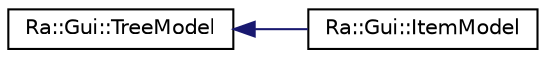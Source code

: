 digraph "Graphical Class Hierarchy"
{
 // INTERACTIVE_SVG=YES
 // LATEX_PDF_SIZE
  edge [fontname="Helvetica",fontsize="10",labelfontname="Helvetica",labelfontsize="10"];
  node [fontname="Helvetica",fontsize="10",shape=record];
  rankdir="LR";
  Node0 [label="Ra::Gui::TreeModel",height=0.2,width=0.4,color="black", fillcolor="white", style="filled",URL="$classRa_1_1Gui_1_1TreeModel.html",tooltip=" "];
  Node0 -> Node1 [dir="back",color="midnightblue",fontsize="10",style="solid",fontname="Helvetica"];
  Node1 [label="Ra::Gui::ItemModel",height=0.2,width=0.4,color="black", fillcolor="white", style="filled",URL="$classRa_1_1Gui_1_1ItemModel.html",tooltip=" "];
}
